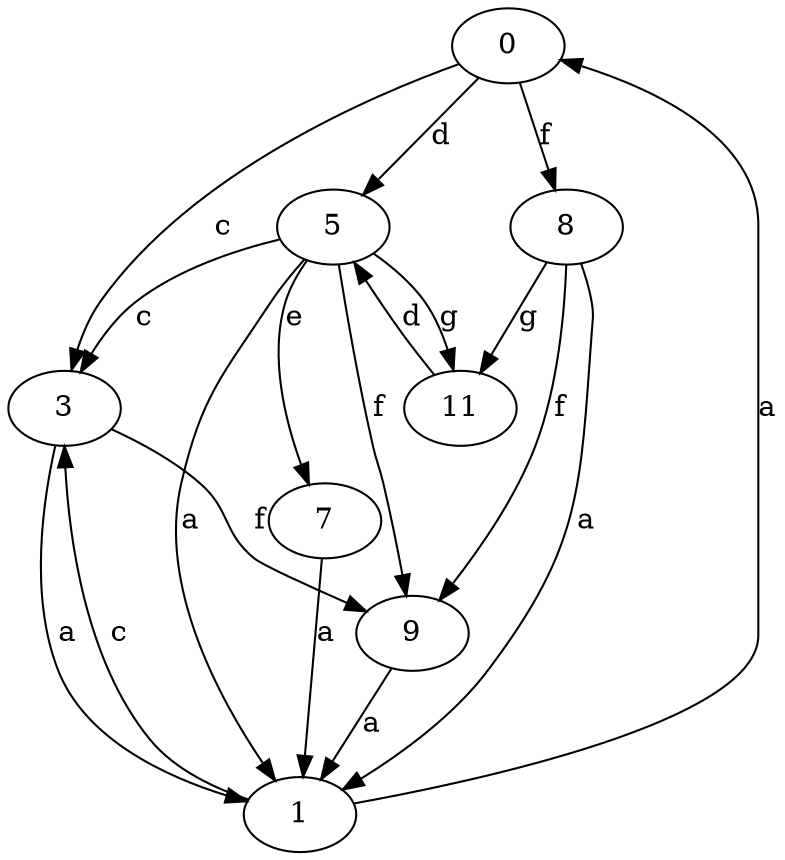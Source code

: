 strict digraph  {
0;
1;
3;
5;
7;
8;
9;
11;
0 -> 3  [label=c];
0 -> 5  [label=d];
0 -> 8  [label=f];
1 -> 0  [label=a];
1 -> 3  [label=c];
3 -> 1  [label=a];
3 -> 9  [label=f];
5 -> 1  [label=a];
5 -> 3  [label=c];
5 -> 7  [label=e];
5 -> 9  [label=f];
5 -> 11  [label=g];
7 -> 1  [label=a];
8 -> 1  [label=a];
8 -> 9  [label=f];
8 -> 11  [label=g];
9 -> 1  [label=a];
11 -> 5  [label=d];
}
